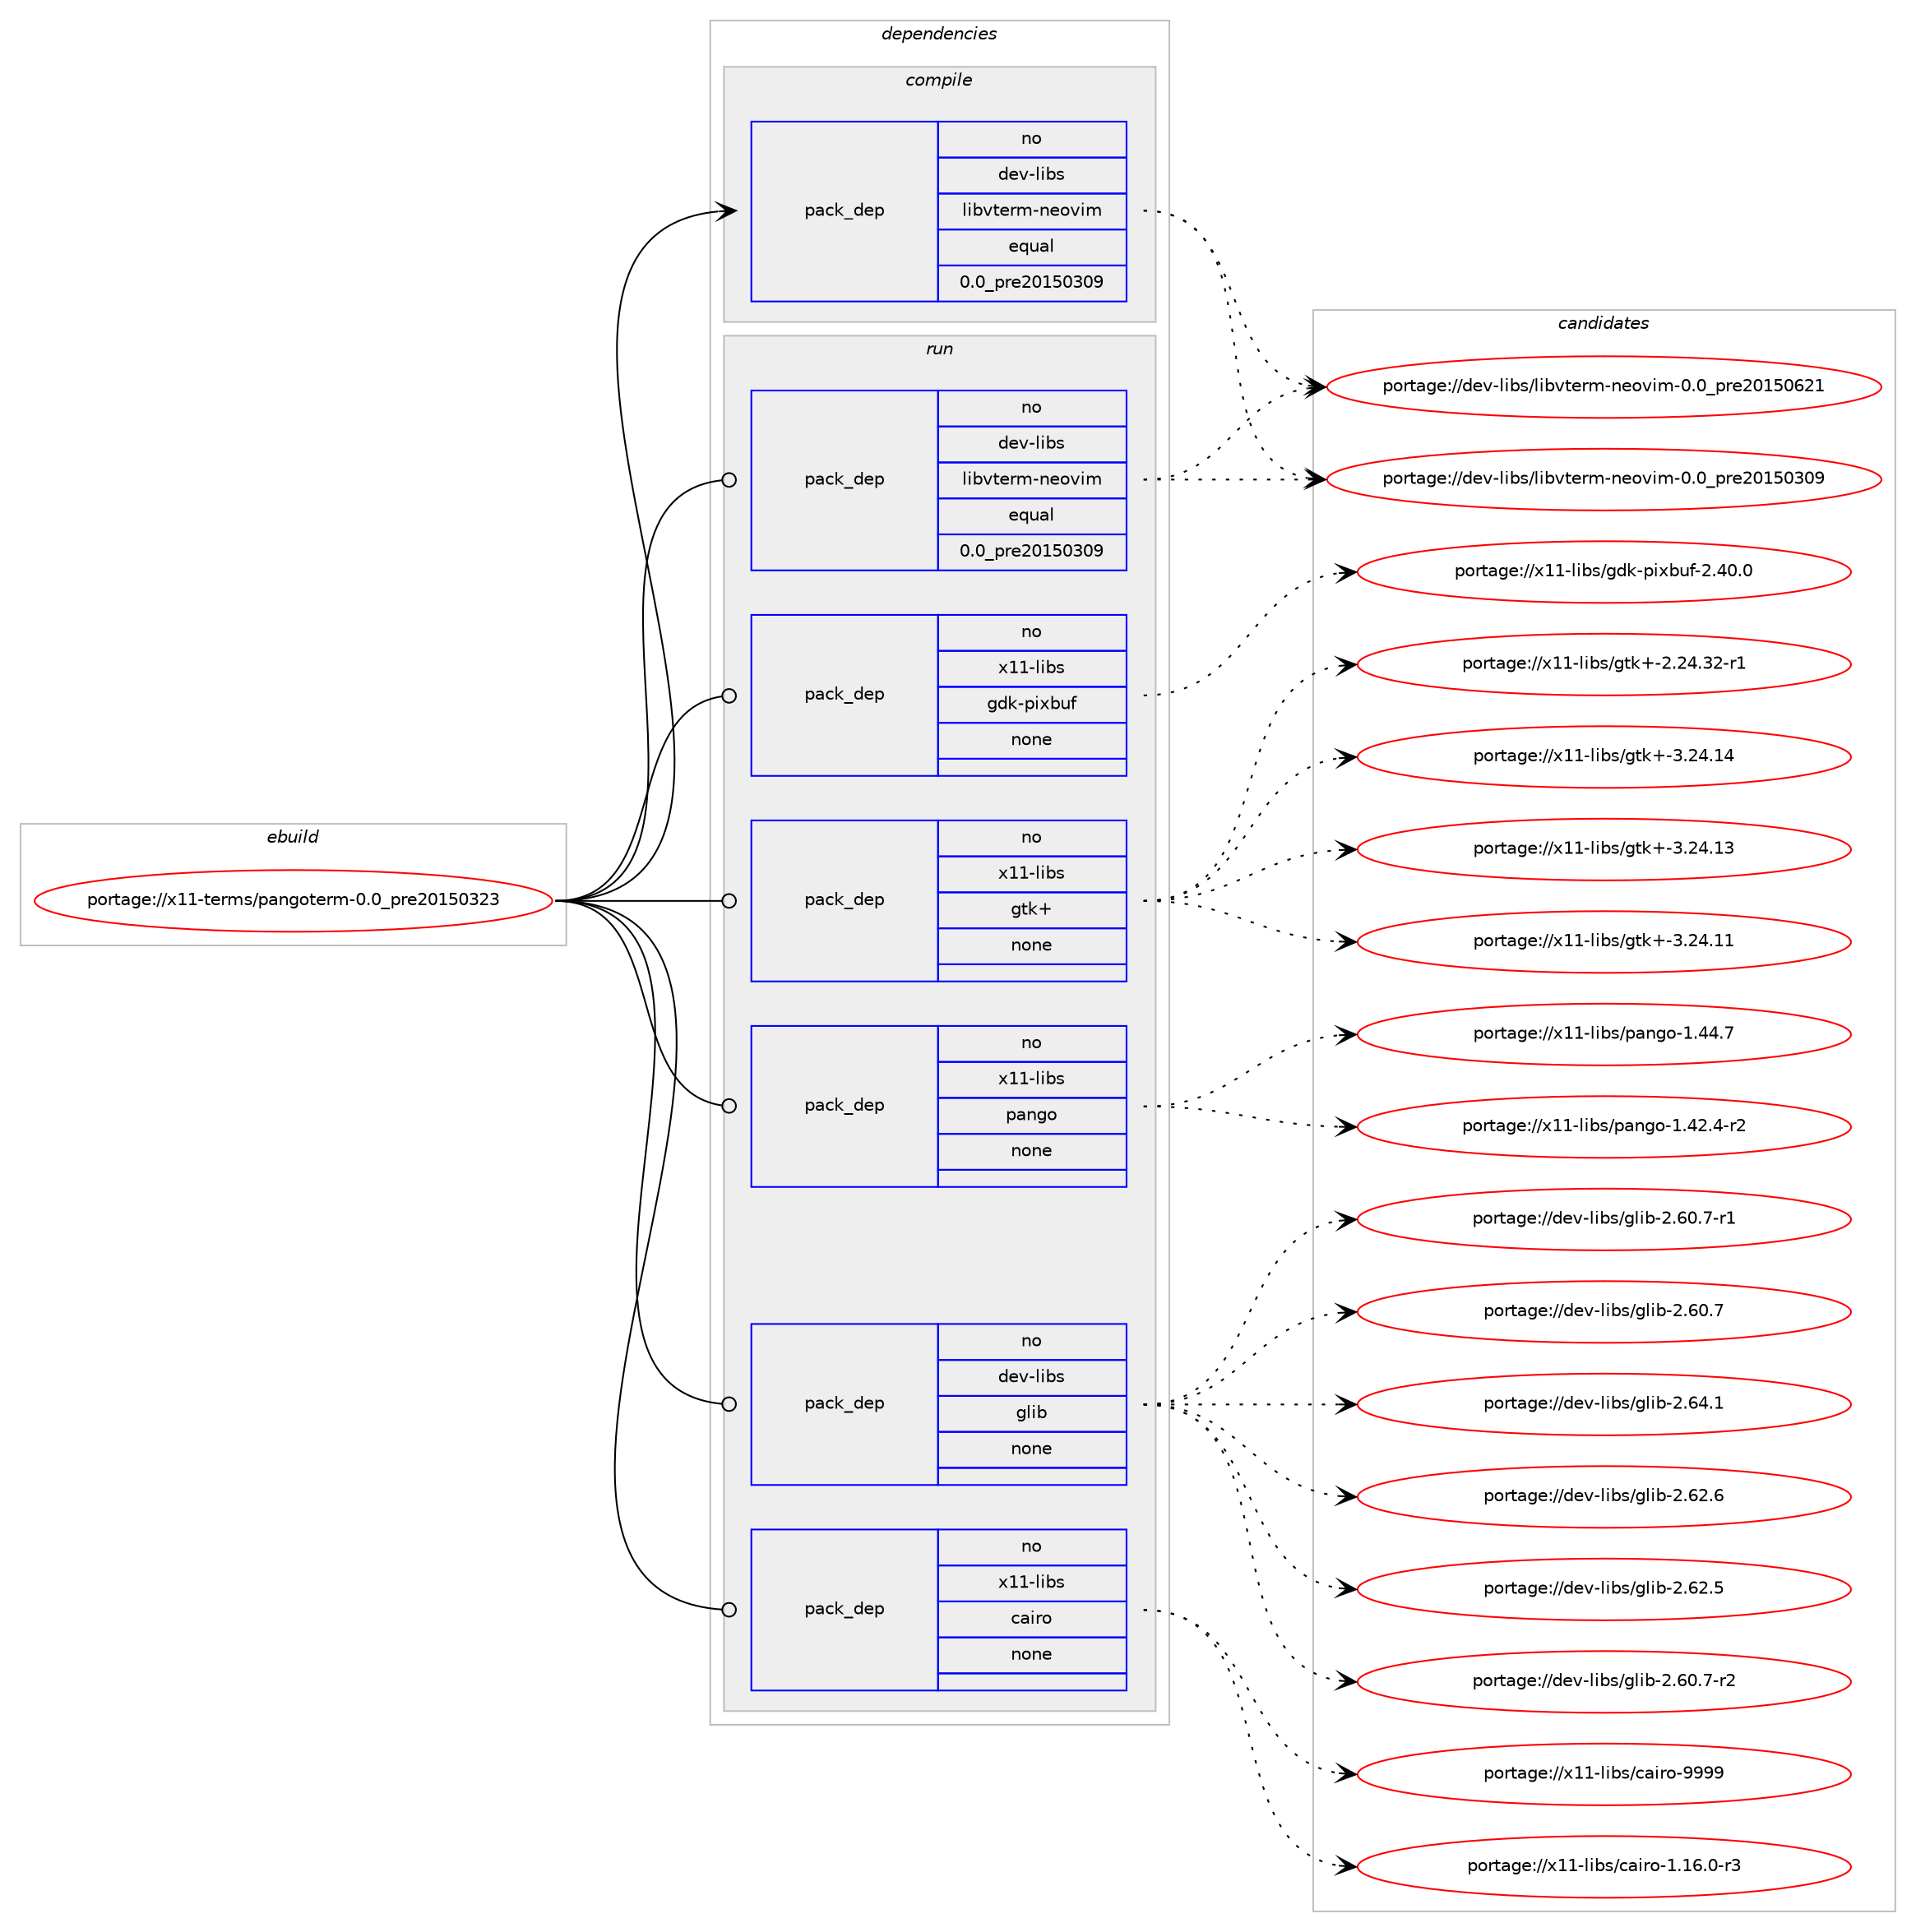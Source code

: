 digraph prolog {

# *************
# Graph options
# *************

newrank=true;
concentrate=true;
compound=true;
graph [rankdir=LR,fontname=Helvetica,fontsize=10,ranksep=1.5];#, ranksep=2.5, nodesep=0.2];
edge  [arrowhead=vee];
node  [fontname=Helvetica,fontsize=10];

# **********
# The ebuild
# **********

subgraph cluster_leftcol {
color=gray;
rank=same;
label=<<i>ebuild</i>>;
id [label="portage://x11-terms/pangoterm-0.0_pre20150323", color=red, width=4, href="../x11-terms/pangoterm-0.0_pre20150323.svg"];
}

# ****************
# The dependencies
# ****************

subgraph cluster_midcol {
color=gray;
label=<<i>dependencies</i>>;
subgraph cluster_compile {
fillcolor="#eeeeee";
style=filled;
label=<<i>compile</i>>;
subgraph pack1577 {
dependency1889 [label=<<TABLE BORDER="0" CELLBORDER="1" CELLSPACING="0" CELLPADDING="4" WIDTH="220"><TR><TD ROWSPAN="6" CELLPADDING="30">pack_dep</TD></TR><TR><TD WIDTH="110">no</TD></TR><TR><TD>dev-libs</TD></TR><TR><TD>libvterm-neovim</TD></TR><TR><TD>equal</TD></TR><TR><TD>0.0_pre20150309</TD></TR></TABLE>>, shape=none, color=blue];
}
id:e -> dependency1889:w [weight=20,style="solid",arrowhead="vee"];
}
subgraph cluster_compileandrun {
fillcolor="#eeeeee";
style=filled;
label=<<i>compile and run</i>>;
}
subgraph cluster_run {
fillcolor="#eeeeee";
style=filled;
label=<<i>run</i>>;
subgraph pack1578 {
dependency1890 [label=<<TABLE BORDER="0" CELLBORDER="1" CELLSPACING="0" CELLPADDING="4" WIDTH="220"><TR><TD ROWSPAN="6" CELLPADDING="30">pack_dep</TD></TR><TR><TD WIDTH="110">no</TD></TR><TR><TD>dev-libs</TD></TR><TR><TD>glib</TD></TR><TR><TD>none</TD></TR><TR><TD></TD></TR></TABLE>>, shape=none, color=blue];
}
id:e -> dependency1890:w [weight=20,style="solid",arrowhead="odot"];
subgraph pack1579 {
dependency1891 [label=<<TABLE BORDER="0" CELLBORDER="1" CELLSPACING="0" CELLPADDING="4" WIDTH="220"><TR><TD ROWSPAN="6" CELLPADDING="30">pack_dep</TD></TR><TR><TD WIDTH="110">no</TD></TR><TR><TD>dev-libs</TD></TR><TR><TD>libvterm-neovim</TD></TR><TR><TD>equal</TD></TR><TR><TD>0.0_pre20150309</TD></TR></TABLE>>, shape=none, color=blue];
}
id:e -> dependency1891:w [weight=20,style="solid",arrowhead="odot"];
subgraph pack1580 {
dependency1892 [label=<<TABLE BORDER="0" CELLBORDER="1" CELLSPACING="0" CELLPADDING="4" WIDTH="220"><TR><TD ROWSPAN="6" CELLPADDING="30">pack_dep</TD></TR><TR><TD WIDTH="110">no</TD></TR><TR><TD>x11-libs</TD></TR><TR><TD>cairo</TD></TR><TR><TD>none</TD></TR><TR><TD></TD></TR></TABLE>>, shape=none, color=blue];
}
id:e -> dependency1892:w [weight=20,style="solid",arrowhead="odot"];
subgraph pack1581 {
dependency1893 [label=<<TABLE BORDER="0" CELLBORDER="1" CELLSPACING="0" CELLPADDING="4" WIDTH="220"><TR><TD ROWSPAN="6" CELLPADDING="30">pack_dep</TD></TR><TR><TD WIDTH="110">no</TD></TR><TR><TD>x11-libs</TD></TR><TR><TD>gdk-pixbuf</TD></TR><TR><TD>none</TD></TR><TR><TD></TD></TR></TABLE>>, shape=none, color=blue];
}
id:e -> dependency1893:w [weight=20,style="solid",arrowhead="odot"];
subgraph pack1582 {
dependency1894 [label=<<TABLE BORDER="0" CELLBORDER="1" CELLSPACING="0" CELLPADDING="4" WIDTH="220"><TR><TD ROWSPAN="6" CELLPADDING="30">pack_dep</TD></TR><TR><TD WIDTH="110">no</TD></TR><TR><TD>x11-libs</TD></TR><TR><TD>gtk+</TD></TR><TR><TD>none</TD></TR><TR><TD></TD></TR></TABLE>>, shape=none, color=blue];
}
id:e -> dependency1894:w [weight=20,style="solid",arrowhead="odot"];
subgraph pack1583 {
dependency1895 [label=<<TABLE BORDER="0" CELLBORDER="1" CELLSPACING="0" CELLPADDING="4" WIDTH="220"><TR><TD ROWSPAN="6" CELLPADDING="30">pack_dep</TD></TR><TR><TD WIDTH="110">no</TD></TR><TR><TD>x11-libs</TD></TR><TR><TD>pango</TD></TR><TR><TD>none</TD></TR><TR><TD></TD></TR></TABLE>>, shape=none, color=blue];
}
id:e -> dependency1895:w [weight=20,style="solid",arrowhead="odot"];
}
}

# **************
# The candidates
# **************

subgraph cluster_choices {
rank=same;
color=gray;
label=<<i>candidates</i>>;

subgraph choice1577 {
color=black;
nodesep=1;
choice100101118451081059811547108105981181161011141094511010111111810510945484648951121141015048495348545049 [label="portage://dev-libs/libvterm-neovim-0.0_pre20150621", color=red, width=4,href="../dev-libs/libvterm-neovim-0.0_pre20150621.svg"];
choice100101118451081059811547108105981181161011141094511010111111810510945484648951121141015048495348514857 [label="portage://dev-libs/libvterm-neovim-0.0_pre20150309", color=red, width=4,href="../dev-libs/libvterm-neovim-0.0_pre20150309.svg"];
dependency1889:e -> choice100101118451081059811547108105981181161011141094511010111111810510945484648951121141015048495348545049:w [style=dotted,weight="100"];
dependency1889:e -> choice100101118451081059811547108105981181161011141094511010111111810510945484648951121141015048495348514857:w [style=dotted,weight="100"];
}
subgraph choice1578 {
color=black;
nodesep=1;
choice1001011184510810598115471031081059845504654524649 [label="portage://dev-libs/glib-2.64.1", color=red, width=4,href="../dev-libs/glib-2.64.1.svg"];
choice1001011184510810598115471031081059845504654504654 [label="portage://dev-libs/glib-2.62.6", color=red, width=4,href="../dev-libs/glib-2.62.6.svg"];
choice1001011184510810598115471031081059845504654504653 [label="portage://dev-libs/glib-2.62.5", color=red, width=4,href="../dev-libs/glib-2.62.5.svg"];
choice10010111845108105981154710310810598455046544846554511450 [label="portage://dev-libs/glib-2.60.7-r2", color=red, width=4,href="../dev-libs/glib-2.60.7-r2.svg"];
choice10010111845108105981154710310810598455046544846554511449 [label="portage://dev-libs/glib-2.60.7-r1", color=red, width=4,href="../dev-libs/glib-2.60.7-r1.svg"];
choice1001011184510810598115471031081059845504654484655 [label="portage://dev-libs/glib-2.60.7", color=red, width=4,href="../dev-libs/glib-2.60.7.svg"];
dependency1890:e -> choice1001011184510810598115471031081059845504654524649:w [style=dotted,weight="100"];
dependency1890:e -> choice1001011184510810598115471031081059845504654504654:w [style=dotted,weight="100"];
dependency1890:e -> choice1001011184510810598115471031081059845504654504653:w [style=dotted,weight="100"];
dependency1890:e -> choice10010111845108105981154710310810598455046544846554511450:w [style=dotted,weight="100"];
dependency1890:e -> choice10010111845108105981154710310810598455046544846554511449:w [style=dotted,weight="100"];
dependency1890:e -> choice1001011184510810598115471031081059845504654484655:w [style=dotted,weight="100"];
}
subgraph choice1579 {
color=black;
nodesep=1;
choice100101118451081059811547108105981181161011141094511010111111810510945484648951121141015048495348545049 [label="portage://dev-libs/libvterm-neovim-0.0_pre20150621", color=red, width=4,href="../dev-libs/libvterm-neovim-0.0_pre20150621.svg"];
choice100101118451081059811547108105981181161011141094511010111111810510945484648951121141015048495348514857 [label="portage://dev-libs/libvterm-neovim-0.0_pre20150309", color=red, width=4,href="../dev-libs/libvterm-neovim-0.0_pre20150309.svg"];
dependency1891:e -> choice100101118451081059811547108105981181161011141094511010111111810510945484648951121141015048495348545049:w [style=dotted,weight="100"];
dependency1891:e -> choice100101118451081059811547108105981181161011141094511010111111810510945484648951121141015048495348514857:w [style=dotted,weight="100"];
}
subgraph choice1580 {
color=black;
nodesep=1;
choice120494945108105981154799971051141114557575757 [label="portage://x11-libs/cairo-9999", color=red, width=4,href="../x11-libs/cairo-9999.svg"];
choice12049494510810598115479997105114111454946495446484511451 [label="portage://x11-libs/cairo-1.16.0-r3", color=red, width=4,href="../x11-libs/cairo-1.16.0-r3.svg"];
dependency1892:e -> choice120494945108105981154799971051141114557575757:w [style=dotted,weight="100"];
dependency1892:e -> choice12049494510810598115479997105114111454946495446484511451:w [style=dotted,weight="100"];
}
subgraph choice1581 {
color=black;
nodesep=1;
choice1204949451081059811547103100107451121051209811710245504652484648 [label="portage://x11-libs/gdk-pixbuf-2.40.0", color=red, width=4,href="../x11-libs/gdk-pixbuf-2.40.0.svg"];
dependency1893:e -> choice1204949451081059811547103100107451121051209811710245504652484648:w [style=dotted,weight="100"];
}
subgraph choice1582 {
color=black;
nodesep=1;
choice1204949451081059811547103116107434551465052464952 [label="portage://x11-libs/gtk+-3.24.14", color=red, width=4,href="../x11-libs/gtk+-3.24.14.svg"];
choice1204949451081059811547103116107434551465052464951 [label="portage://x11-libs/gtk+-3.24.13", color=red, width=4,href="../x11-libs/gtk+-3.24.13.svg"];
choice1204949451081059811547103116107434551465052464949 [label="portage://x11-libs/gtk+-3.24.11", color=red, width=4,href="../x11-libs/gtk+-3.24.11.svg"];
choice12049494510810598115471031161074345504650524651504511449 [label="portage://x11-libs/gtk+-2.24.32-r1", color=red, width=4,href="../x11-libs/gtk+-2.24.32-r1.svg"];
dependency1894:e -> choice1204949451081059811547103116107434551465052464952:w [style=dotted,weight="100"];
dependency1894:e -> choice1204949451081059811547103116107434551465052464951:w [style=dotted,weight="100"];
dependency1894:e -> choice1204949451081059811547103116107434551465052464949:w [style=dotted,weight="100"];
dependency1894:e -> choice12049494510810598115471031161074345504650524651504511449:w [style=dotted,weight="100"];
}
subgraph choice1583 {
color=black;
nodesep=1;
choice12049494510810598115471129711010311145494652524655 [label="portage://x11-libs/pango-1.44.7", color=red, width=4,href="../x11-libs/pango-1.44.7.svg"];
choice120494945108105981154711297110103111454946525046524511450 [label="portage://x11-libs/pango-1.42.4-r2", color=red, width=4,href="../x11-libs/pango-1.42.4-r2.svg"];
dependency1895:e -> choice12049494510810598115471129711010311145494652524655:w [style=dotted,weight="100"];
dependency1895:e -> choice120494945108105981154711297110103111454946525046524511450:w [style=dotted,weight="100"];
}
}

}
